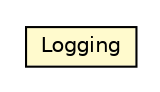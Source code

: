 #!/usr/local/bin/dot
#
# Class diagram 
# Generated by UMLGraph version R5_6-24-gf6e263 (http://www.umlgraph.org/)
#

digraph G {
	edge [fontname="Helvetica",fontsize=10,labelfontname="Helvetica",labelfontsize=10];
	node [fontname="Helvetica",fontsize=10,shape=plaintext];
	nodesep=0.25;
	ranksep=0.5;
	// org.universAAL.lddi.lib.ieeex73std.utils.Logging
	c232629 [label=<<table title="org.universAAL.lddi.lib.ieeex73std.utils.Logging" border="0" cellborder="1" cellspacing="0" cellpadding="2" port="p" bgcolor="lemonChiffon" href="./Logging.html">
		<tr><td><table border="0" cellspacing="0" cellpadding="1">
<tr><td align="center" balign="center"> Logging </td></tr>
		</table></td></tr>
		</table>>, URL="./Logging.html", fontname="Helvetica", fontcolor="black", fontsize=10.0];
}


